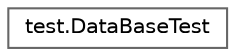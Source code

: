 digraph "Graphical Class Hierarchy"
{
 // LATEX_PDF_SIZE
  bgcolor="transparent";
  edge [fontname=Helvetica,fontsize=10,labelfontname=Helvetica,labelfontsize=10];
  node [fontname=Helvetica,fontsize=10,shape=box,height=0.2,width=0.4];
  rankdir="LR";
  Node0 [label="test.DataBaseTest",height=0.2,width=0.4,color="grey40", fillcolor="white", style="filled",URL="$classtest_1_1_data_base_test.html",tooltip=" "];
}
